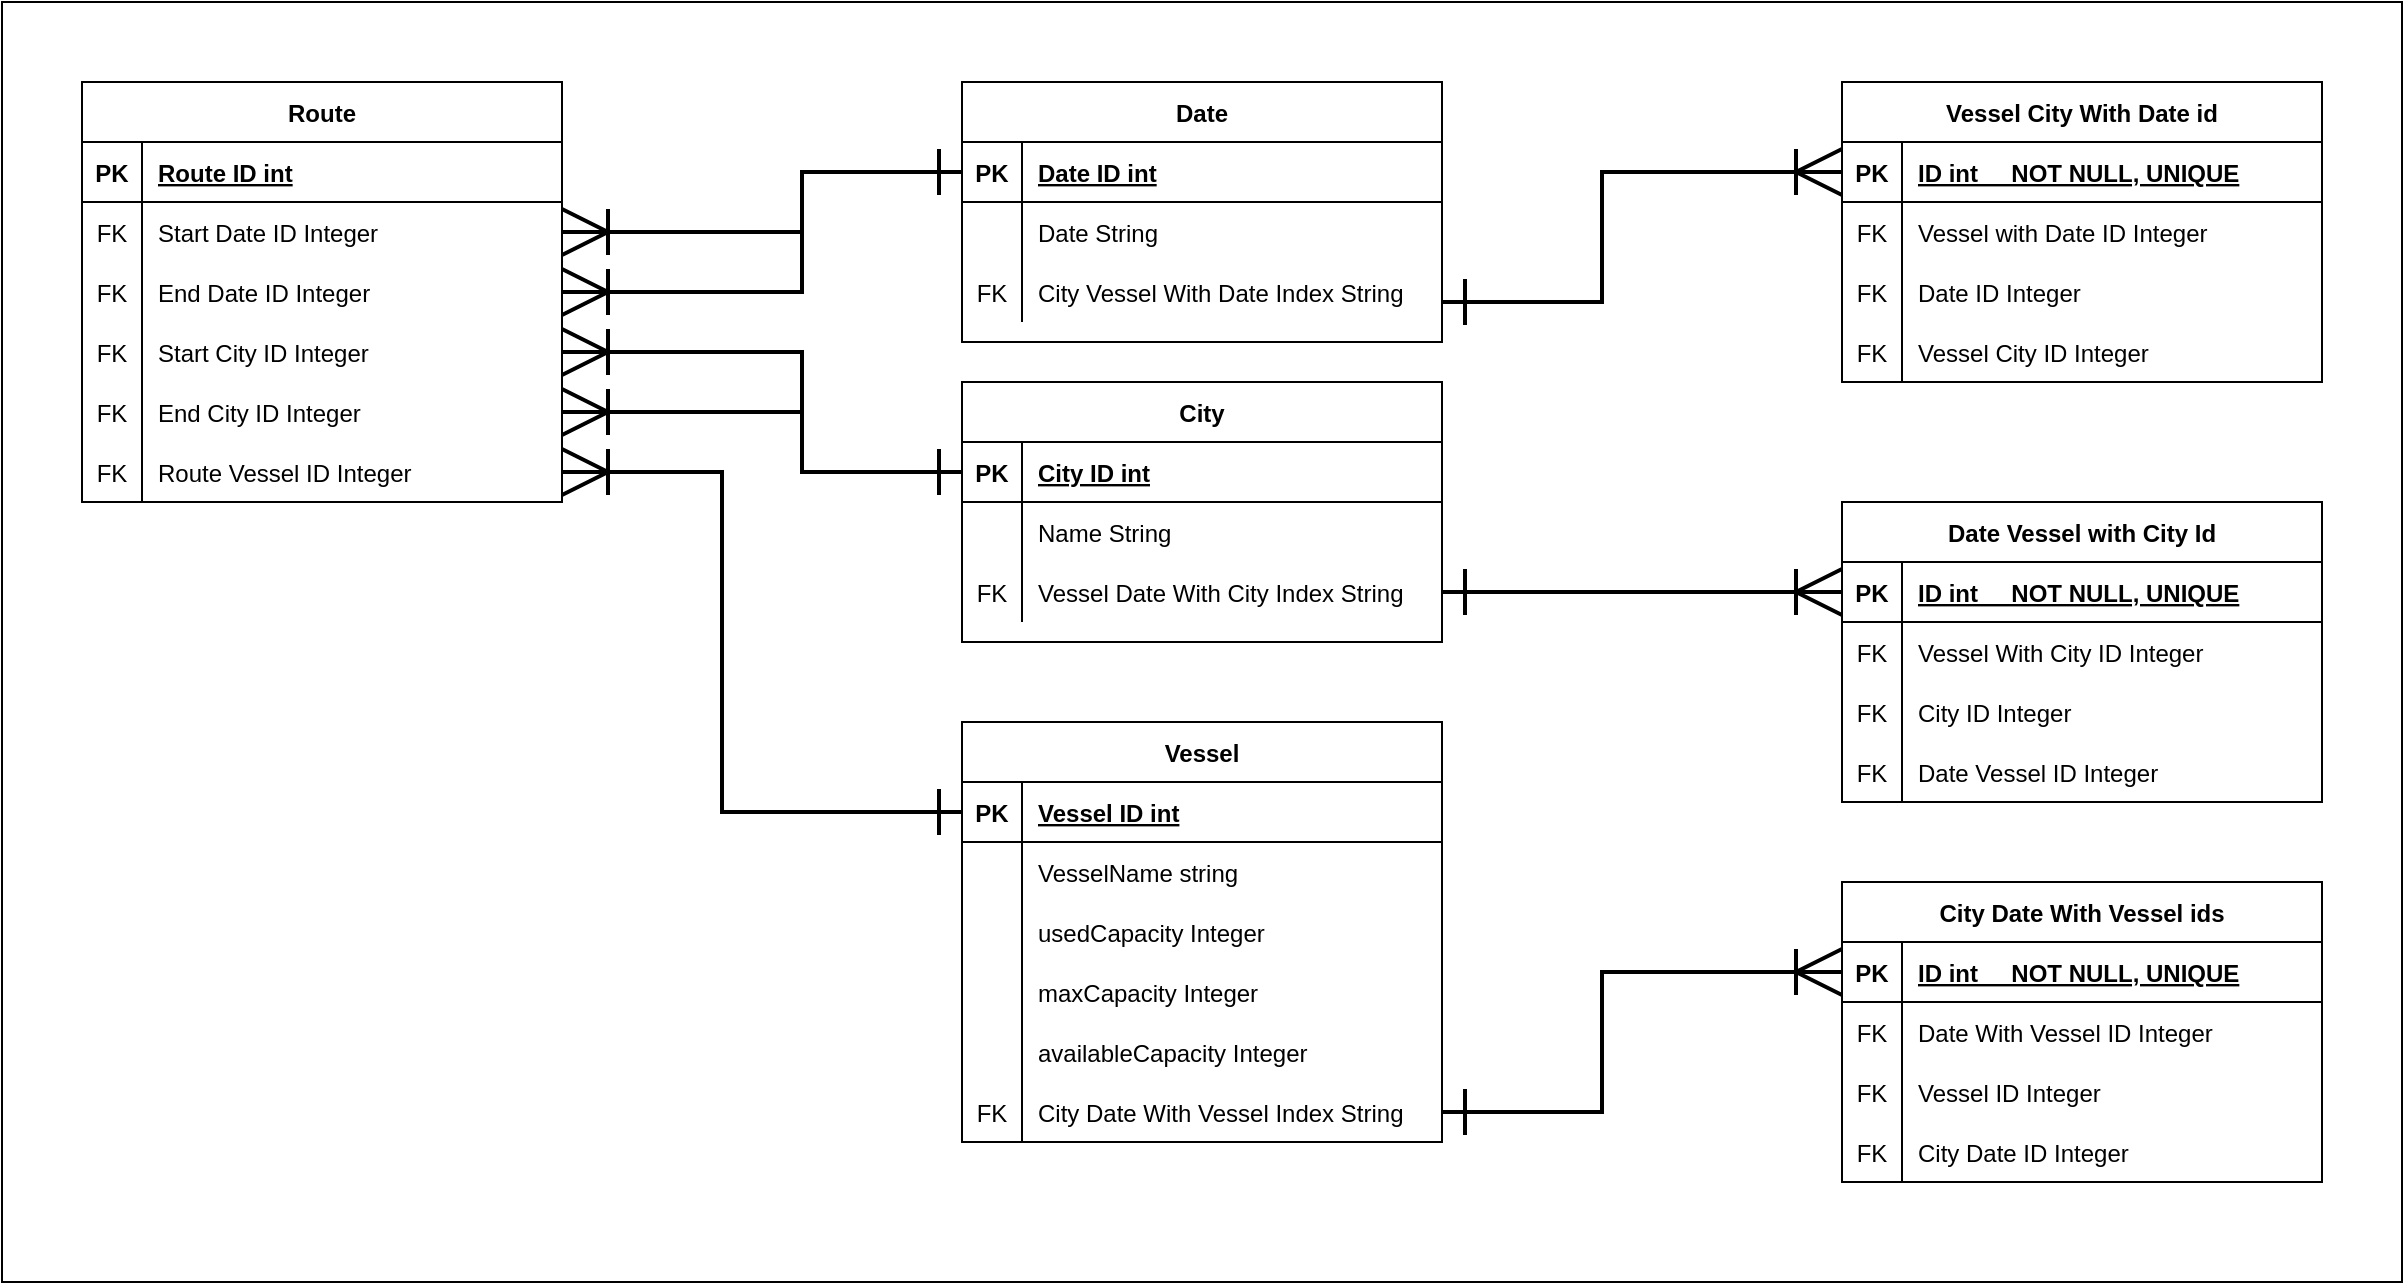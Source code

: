 <mxfile version="22.0.8" type="github">
  <diagram id="R2lEEEUBdFMjLlhIrx00" name="Page-1">
    <mxGraphModel dx="2074" dy="1162" grid="1" gridSize="10" guides="1" tooltips="1" connect="1" arrows="1" fold="1" page="1" pageScale="1" pageWidth="850" pageHeight="1100" math="0" shadow="0" extFonts="Permanent Marker^https://fonts.googleapis.com/css?family=Permanent+Marker">
      <root>
        <mxCell id="0" />
        <mxCell id="1" parent="0" />
        <mxCell id="IeL6ShTfM_0_HczRU4Za-146" value="" style="rounded=0;whiteSpace=wrap;html=1;" vertex="1" parent="1">
          <mxGeometry x="320" y="80" width="1200" height="640" as="geometry" />
        </mxCell>
        <mxCell id="C-vyLk0tnHw3VtMMgP7b-13" value="Date" style="shape=table;startSize=30;container=1;collapsible=1;childLayout=tableLayout;fixedRows=1;rowLines=0;fontStyle=1;align=center;resizeLast=1;" parent="1" vertex="1">
          <mxGeometry x="800" y="120" width="240" height="130" as="geometry" />
        </mxCell>
        <mxCell id="C-vyLk0tnHw3VtMMgP7b-14" value="" style="shape=partialRectangle;collapsible=0;dropTarget=0;pointerEvents=0;fillColor=none;points=[[0,0.5],[1,0.5]];portConstraint=eastwest;top=0;left=0;right=0;bottom=1;" parent="C-vyLk0tnHw3VtMMgP7b-13" vertex="1">
          <mxGeometry y="30" width="240" height="30" as="geometry" />
        </mxCell>
        <mxCell id="C-vyLk0tnHw3VtMMgP7b-15" value="PK" style="shape=partialRectangle;overflow=hidden;connectable=0;fillColor=none;top=0;left=0;bottom=0;right=0;fontStyle=1;" parent="C-vyLk0tnHw3VtMMgP7b-14" vertex="1">
          <mxGeometry width="30" height="30" as="geometry">
            <mxRectangle width="30" height="30" as="alternateBounds" />
          </mxGeometry>
        </mxCell>
        <mxCell id="C-vyLk0tnHw3VtMMgP7b-16" value="Date ID int" style="shape=partialRectangle;overflow=hidden;connectable=0;fillColor=none;top=0;left=0;bottom=0;right=0;align=left;spacingLeft=6;fontStyle=5;" parent="C-vyLk0tnHw3VtMMgP7b-14" vertex="1">
          <mxGeometry x="30" width="210" height="30" as="geometry">
            <mxRectangle width="210" height="30" as="alternateBounds" />
          </mxGeometry>
        </mxCell>
        <mxCell id="C-vyLk0tnHw3VtMMgP7b-17" value="" style="shape=partialRectangle;collapsible=0;dropTarget=0;pointerEvents=0;fillColor=none;points=[[0,0.5],[1,0.5]];portConstraint=eastwest;top=0;left=0;right=0;bottom=0;" parent="C-vyLk0tnHw3VtMMgP7b-13" vertex="1">
          <mxGeometry y="60" width="240" height="30" as="geometry" />
        </mxCell>
        <mxCell id="C-vyLk0tnHw3VtMMgP7b-18" value="" style="shape=partialRectangle;overflow=hidden;connectable=0;fillColor=none;top=0;left=0;bottom=0;right=0;" parent="C-vyLk0tnHw3VtMMgP7b-17" vertex="1">
          <mxGeometry width="30" height="30" as="geometry">
            <mxRectangle width="30" height="30" as="alternateBounds" />
          </mxGeometry>
        </mxCell>
        <mxCell id="C-vyLk0tnHw3VtMMgP7b-19" value="Date String" style="shape=partialRectangle;overflow=hidden;connectable=0;fillColor=none;top=0;left=0;bottom=0;right=0;align=left;spacingLeft=6;" parent="C-vyLk0tnHw3VtMMgP7b-17" vertex="1">
          <mxGeometry x="30" width="210" height="30" as="geometry">
            <mxRectangle width="210" height="30" as="alternateBounds" />
          </mxGeometry>
        </mxCell>
        <mxCell id="C-vyLk0tnHw3VtMMgP7b-20" value="" style="shape=partialRectangle;collapsible=0;dropTarget=0;pointerEvents=0;fillColor=none;points=[[0,0.5],[1,0.5]];portConstraint=eastwest;top=0;left=0;right=0;bottom=0;" parent="C-vyLk0tnHw3VtMMgP7b-13" vertex="1">
          <mxGeometry y="90" width="240" height="30" as="geometry" />
        </mxCell>
        <mxCell id="C-vyLk0tnHw3VtMMgP7b-21" value="FK" style="shape=partialRectangle;overflow=hidden;connectable=0;fillColor=none;top=0;left=0;bottom=0;right=0;" parent="C-vyLk0tnHw3VtMMgP7b-20" vertex="1">
          <mxGeometry width="30" height="30" as="geometry">
            <mxRectangle width="30" height="30" as="alternateBounds" />
          </mxGeometry>
        </mxCell>
        <mxCell id="C-vyLk0tnHw3VtMMgP7b-22" value="City Vessel With Date Index String" style="shape=partialRectangle;overflow=hidden;connectable=0;fillColor=none;top=0;left=0;bottom=0;right=0;align=left;spacingLeft=6;" parent="C-vyLk0tnHw3VtMMgP7b-20" vertex="1">
          <mxGeometry x="30" width="210" height="30" as="geometry">
            <mxRectangle width="210" height="30" as="alternateBounds" />
          </mxGeometry>
        </mxCell>
        <mxCell id="IeL6ShTfM_0_HczRU4Za-1" value="City" style="shape=table;startSize=30;container=1;collapsible=1;childLayout=tableLayout;fixedRows=1;rowLines=0;fontStyle=1;align=center;resizeLast=1;" vertex="1" parent="1">
          <mxGeometry x="800" y="270" width="240" height="130" as="geometry" />
        </mxCell>
        <mxCell id="IeL6ShTfM_0_HczRU4Za-2" value="" style="shape=partialRectangle;collapsible=0;dropTarget=0;pointerEvents=0;fillColor=none;points=[[0,0.5],[1,0.5]];portConstraint=eastwest;top=0;left=0;right=0;bottom=1;" vertex="1" parent="IeL6ShTfM_0_HczRU4Za-1">
          <mxGeometry y="30" width="240" height="30" as="geometry" />
        </mxCell>
        <mxCell id="IeL6ShTfM_0_HczRU4Za-3" value="PK" style="shape=partialRectangle;overflow=hidden;connectable=0;fillColor=none;top=0;left=0;bottom=0;right=0;fontStyle=1;" vertex="1" parent="IeL6ShTfM_0_HczRU4Za-2">
          <mxGeometry width="30" height="30" as="geometry">
            <mxRectangle width="30" height="30" as="alternateBounds" />
          </mxGeometry>
        </mxCell>
        <mxCell id="IeL6ShTfM_0_HczRU4Za-4" value="City ID int" style="shape=partialRectangle;overflow=hidden;connectable=0;fillColor=none;top=0;left=0;bottom=0;right=0;align=left;spacingLeft=6;fontStyle=5;" vertex="1" parent="IeL6ShTfM_0_HczRU4Za-2">
          <mxGeometry x="30" width="210" height="30" as="geometry">
            <mxRectangle width="210" height="30" as="alternateBounds" />
          </mxGeometry>
        </mxCell>
        <mxCell id="IeL6ShTfM_0_HczRU4Za-5" value="" style="shape=partialRectangle;collapsible=0;dropTarget=0;pointerEvents=0;fillColor=none;points=[[0,0.5],[1,0.5]];portConstraint=eastwest;top=0;left=0;right=0;bottom=0;" vertex="1" parent="IeL6ShTfM_0_HczRU4Za-1">
          <mxGeometry y="60" width="240" height="30" as="geometry" />
        </mxCell>
        <mxCell id="IeL6ShTfM_0_HczRU4Za-6" value="" style="shape=partialRectangle;overflow=hidden;connectable=0;fillColor=none;top=0;left=0;bottom=0;right=0;" vertex="1" parent="IeL6ShTfM_0_HczRU4Za-5">
          <mxGeometry width="30" height="30" as="geometry">
            <mxRectangle width="30" height="30" as="alternateBounds" />
          </mxGeometry>
        </mxCell>
        <mxCell id="IeL6ShTfM_0_HczRU4Za-7" value="Name String " style="shape=partialRectangle;overflow=hidden;connectable=0;fillColor=none;top=0;left=0;bottom=0;right=0;align=left;spacingLeft=6;" vertex="1" parent="IeL6ShTfM_0_HczRU4Za-5">
          <mxGeometry x="30" width="210" height="30" as="geometry">
            <mxRectangle width="210" height="30" as="alternateBounds" />
          </mxGeometry>
        </mxCell>
        <mxCell id="IeL6ShTfM_0_HczRU4Za-8" value="" style="shape=partialRectangle;collapsible=0;dropTarget=0;pointerEvents=0;fillColor=none;points=[[0,0.5],[1,0.5]];portConstraint=eastwest;top=0;left=0;right=0;bottom=0;" vertex="1" parent="IeL6ShTfM_0_HczRU4Za-1">
          <mxGeometry y="90" width="240" height="30" as="geometry" />
        </mxCell>
        <mxCell id="IeL6ShTfM_0_HczRU4Za-9" value="FK" style="shape=partialRectangle;overflow=hidden;connectable=0;fillColor=none;top=0;left=0;bottom=0;right=0;" vertex="1" parent="IeL6ShTfM_0_HczRU4Za-8">
          <mxGeometry width="30" height="30" as="geometry">
            <mxRectangle width="30" height="30" as="alternateBounds" />
          </mxGeometry>
        </mxCell>
        <mxCell id="IeL6ShTfM_0_HczRU4Za-10" value="Vessel Date With City Index String" style="shape=partialRectangle;overflow=hidden;connectable=0;fillColor=none;top=0;left=0;bottom=0;right=0;align=left;spacingLeft=6;" vertex="1" parent="IeL6ShTfM_0_HczRU4Za-8">
          <mxGeometry x="30" width="210" height="30" as="geometry">
            <mxRectangle width="210" height="30" as="alternateBounds" />
          </mxGeometry>
        </mxCell>
        <mxCell id="IeL6ShTfM_0_HczRU4Za-27" value="Route" style="shape=table;startSize=30;container=1;collapsible=1;childLayout=tableLayout;fixedRows=1;rowLines=0;fontStyle=1;align=center;resizeLast=1;" vertex="1" parent="1">
          <mxGeometry x="360" y="120" width="240" height="210" as="geometry" />
        </mxCell>
        <mxCell id="IeL6ShTfM_0_HczRU4Za-28" value="" style="shape=partialRectangle;collapsible=0;dropTarget=0;pointerEvents=0;fillColor=none;points=[[0,0.5],[1,0.5]];portConstraint=eastwest;top=0;left=0;right=0;bottom=1;" vertex="1" parent="IeL6ShTfM_0_HczRU4Za-27">
          <mxGeometry y="30" width="240" height="30" as="geometry" />
        </mxCell>
        <mxCell id="IeL6ShTfM_0_HczRU4Za-29" value="PK" style="shape=partialRectangle;overflow=hidden;connectable=0;fillColor=none;top=0;left=0;bottom=0;right=0;fontStyle=1;" vertex="1" parent="IeL6ShTfM_0_HczRU4Za-28">
          <mxGeometry width="30" height="30" as="geometry">
            <mxRectangle width="30" height="30" as="alternateBounds" />
          </mxGeometry>
        </mxCell>
        <mxCell id="IeL6ShTfM_0_HczRU4Za-30" value="Route ID int" style="shape=partialRectangle;overflow=hidden;connectable=0;fillColor=none;top=0;left=0;bottom=0;right=0;align=left;spacingLeft=6;fontStyle=5;" vertex="1" parent="IeL6ShTfM_0_HczRU4Za-28">
          <mxGeometry x="30" width="210" height="30" as="geometry">
            <mxRectangle width="210" height="30" as="alternateBounds" />
          </mxGeometry>
        </mxCell>
        <mxCell id="IeL6ShTfM_0_HczRU4Za-31" value="" style="shape=partialRectangle;collapsible=0;dropTarget=0;pointerEvents=0;fillColor=none;points=[[0,0.5],[1,0.5]];portConstraint=eastwest;top=0;left=0;right=0;bottom=0;" vertex="1" parent="IeL6ShTfM_0_HczRU4Za-27">
          <mxGeometry y="60" width="240" height="30" as="geometry" />
        </mxCell>
        <mxCell id="IeL6ShTfM_0_HczRU4Za-32" value="FK" style="shape=partialRectangle;overflow=hidden;connectable=0;fillColor=none;top=0;left=0;bottom=0;right=0;" vertex="1" parent="IeL6ShTfM_0_HczRU4Za-31">
          <mxGeometry width="30" height="30" as="geometry">
            <mxRectangle width="30" height="30" as="alternateBounds" />
          </mxGeometry>
        </mxCell>
        <mxCell id="IeL6ShTfM_0_HczRU4Za-33" value="Start Date ID Integer" style="shape=partialRectangle;overflow=hidden;connectable=0;fillColor=none;top=0;left=0;bottom=0;right=0;align=left;spacingLeft=6;" vertex="1" parent="IeL6ShTfM_0_HczRU4Za-31">
          <mxGeometry x="30" width="210" height="30" as="geometry">
            <mxRectangle width="210" height="30" as="alternateBounds" />
          </mxGeometry>
        </mxCell>
        <mxCell id="IeL6ShTfM_0_HczRU4Za-34" value="" style="shape=partialRectangle;collapsible=0;dropTarget=0;pointerEvents=0;fillColor=none;points=[[0,0.5],[1,0.5]];portConstraint=eastwest;top=0;left=0;right=0;bottom=0;" vertex="1" parent="IeL6ShTfM_0_HczRU4Za-27">
          <mxGeometry y="90" width="240" height="30" as="geometry" />
        </mxCell>
        <mxCell id="IeL6ShTfM_0_HczRU4Za-35" value="FK" style="shape=partialRectangle;overflow=hidden;connectable=0;fillColor=none;top=0;left=0;bottom=0;right=0;" vertex="1" parent="IeL6ShTfM_0_HczRU4Za-34">
          <mxGeometry width="30" height="30" as="geometry">
            <mxRectangle width="30" height="30" as="alternateBounds" />
          </mxGeometry>
        </mxCell>
        <mxCell id="IeL6ShTfM_0_HczRU4Za-36" value="End Date ID Integer" style="shape=partialRectangle;overflow=hidden;connectable=0;fillColor=none;top=0;left=0;bottom=0;right=0;align=left;spacingLeft=6;" vertex="1" parent="IeL6ShTfM_0_HczRU4Za-34">
          <mxGeometry x="30" width="210" height="30" as="geometry">
            <mxRectangle width="210" height="30" as="alternateBounds" />
          </mxGeometry>
        </mxCell>
        <mxCell id="IeL6ShTfM_0_HczRU4Za-37" value="" style="shape=partialRectangle;collapsible=0;dropTarget=0;pointerEvents=0;fillColor=none;points=[[0,0.5],[1,0.5]];portConstraint=eastwest;top=0;left=0;right=0;bottom=0;" vertex="1" parent="IeL6ShTfM_0_HczRU4Za-27">
          <mxGeometry y="120" width="240" height="30" as="geometry" />
        </mxCell>
        <mxCell id="IeL6ShTfM_0_HczRU4Za-38" value="FK" style="shape=partialRectangle;overflow=hidden;connectable=0;fillColor=none;top=0;left=0;bottom=0;right=0;" vertex="1" parent="IeL6ShTfM_0_HczRU4Za-37">
          <mxGeometry width="30" height="30" as="geometry">
            <mxRectangle width="30" height="30" as="alternateBounds" />
          </mxGeometry>
        </mxCell>
        <mxCell id="IeL6ShTfM_0_HczRU4Za-39" value="Start City ID Integer" style="shape=partialRectangle;overflow=hidden;connectable=0;fillColor=none;top=0;left=0;bottom=0;right=0;align=left;spacingLeft=6;" vertex="1" parent="IeL6ShTfM_0_HczRU4Za-37">
          <mxGeometry x="30" width="210" height="30" as="geometry">
            <mxRectangle width="210" height="30" as="alternateBounds" />
          </mxGeometry>
        </mxCell>
        <mxCell id="IeL6ShTfM_0_HczRU4Za-40" value="" style="shape=partialRectangle;collapsible=0;dropTarget=0;pointerEvents=0;fillColor=none;points=[[0,0.5],[1,0.5]];portConstraint=eastwest;top=0;left=0;right=0;bottom=0;" vertex="1" parent="IeL6ShTfM_0_HczRU4Za-27">
          <mxGeometry y="150" width="240" height="30" as="geometry" />
        </mxCell>
        <mxCell id="IeL6ShTfM_0_HczRU4Za-41" value="FK" style="shape=partialRectangle;overflow=hidden;connectable=0;fillColor=none;top=0;left=0;bottom=0;right=0;" vertex="1" parent="IeL6ShTfM_0_HczRU4Za-40">
          <mxGeometry width="30" height="30" as="geometry">
            <mxRectangle width="30" height="30" as="alternateBounds" />
          </mxGeometry>
        </mxCell>
        <mxCell id="IeL6ShTfM_0_HczRU4Za-42" value="End City ID Integer" style="shape=partialRectangle;overflow=hidden;connectable=0;fillColor=none;top=0;left=0;bottom=0;right=0;align=left;spacingLeft=6;" vertex="1" parent="IeL6ShTfM_0_HczRU4Za-40">
          <mxGeometry x="30" width="210" height="30" as="geometry">
            <mxRectangle width="210" height="30" as="alternateBounds" />
          </mxGeometry>
        </mxCell>
        <mxCell id="IeL6ShTfM_0_HczRU4Za-43" value="" style="shape=partialRectangle;collapsible=0;dropTarget=0;pointerEvents=0;fillColor=none;points=[[0,0.5],[1,0.5]];portConstraint=eastwest;top=0;left=0;right=0;bottom=0;" vertex="1" parent="IeL6ShTfM_0_HczRU4Za-27">
          <mxGeometry y="180" width="240" height="30" as="geometry" />
        </mxCell>
        <mxCell id="IeL6ShTfM_0_HczRU4Za-44" value="FK" style="shape=partialRectangle;overflow=hidden;connectable=0;fillColor=none;top=0;left=0;bottom=0;right=0;" vertex="1" parent="IeL6ShTfM_0_HczRU4Za-43">
          <mxGeometry width="30" height="30" as="geometry">
            <mxRectangle width="30" height="30" as="alternateBounds" />
          </mxGeometry>
        </mxCell>
        <mxCell id="IeL6ShTfM_0_HczRU4Za-45" value="Route Vessel ID Integer" style="shape=partialRectangle;overflow=hidden;connectable=0;fillColor=none;top=0;left=0;bottom=0;right=0;align=left;spacingLeft=6;" vertex="1" parent="IeL6ShTfM_0_HczRU4Za-43">
          <mxGeometry x="30" width="210" height="30" as="geometry">
            <mxRectangle width="210" height="30" as="alternateBounds" />
          </mxGeometry>
        </mxCell>
        <mxCell id="IeL6ShTfM_0_HczRU4Za-87" value="City Date With Vessel ids" style="shape=table;startSize=30;container=1;collapsible=1;childLayout=tableLayout;fixedRows=1;rowLines=0;fontStyle=1;align=center;resizeLast=1;" vertex="1" parent="1">
          <mxGeometry x="1240" y="520" width="240" height="150" as="geometry" />
        </mxCell>
        <mxCell id="IeL6ShTfM_0_HczRU4Za-88" value="" style="shape=partialRectangle;collapsible=0;dropTarget=0;pointerEvents=0;fillColor=none;points=[[0,0.5],[1,0.5]];portConstraint=eastwest;top=0;left=0;right=0;bottom=1;" vertex="1" parent="IeL6ShTfM_0_HczRU4Za-87">
          <mxGeometry y="30" width="240" height="30" as="geometry" />
        </mxCell>
        <mxCell id="IeL6ShTfM_0_HczRU4Za-89" value="PK" style="shape=partialRectangle;overflow=hidden;connectable=0;fillColor=none;top=0;left=0;bottom=0;right=0;fontStyle=1;" vertex="1" parent="IeL6ShTfM_0_HczRU4Za-88">
          <mxGeometry width="30" height="30" as="geometry">
            <mxRectangle width="30" height="30" as="alternateBounds" />
          </mxGeometry>
        </mxCell>
        <mxCell id="IeL6ShTfM_0_HczRU4Za-90" value="ID int     NOT NULL, UNIQUE" style="shape=partialRectangle;overflow=hidden;connectable=0;fillColor=none;top=0;left=0;bottom=0;right=0;align=left;spacingLeft=6;fontStyle=5;" vertex="1" parent="IeL6ShTfM_0_HczRU4Za-88">
          <mxGeometry x="30" width="210" height="30" as="geometry">
            <mxRectangle width="210" height="30" as="alternateBounds" />
          </mxGeometry>
        </mxCell>
        <mxCell id="IeL6ShTfM_0_HczRU4Za-91" value="" style="shape=partialRectangle;collapsible=0;dropTarget=0;pointerEvents=0;fillColor=none;points=[[0,0.5],[1,0.5]];portConstraint=eastwest;top=0;left=0;right=0;bottom=0;" vertex="1" parent="IeL6ShTfM_0_HczRU4Za-87">
          <mxGeometry y="60" width="240" height="30" as="geometry" />
        </mxCell>
        <mxCell id="IeL6ShTfM_0_HczRU4Za-92" value="FK" style="shape=partialRectangle;overflow=hidden;connectable=0;fillColor=none;top=0;left=0;bottom=0;right=0;" vertex="1" parent="IeL6ShTfM_0_HczRU4Za-91">
          <mxGeometry width="30" height="30" as="geometry">
            <mxRectangle width="30" height="30" as="alternateBounds" />
          </mxGeometry>
        </mxCell>
        <mxCell id="IeL6ShTfM_0_HczRU4Za-93" value="Date With Vessel ID Integer" style="shape=partialRectangle;overflow=hidden;connectable=0;fillColor=none;top=0;left=0;bottom=0;right=0;align=left;spacingLeft=6;" vertex="1" parent="IeL6ShTfM_0_HczRU4Za-91">
          <mxGeometry x="30" width="210" height="30" as="geometry">
            <mxRectangle width="210" height="30" as="alternateBounds" />
          </mxGeometry>
        </mxCell>
        <mxCell id="IeL6ShTfM_0_HczRU4Za-94" value="" style="shape=partialRectangle;collapsible=0;dropTarget=0;pointerEvents=0;fillColor=none;points=[[0,0.5],[1,0.5]];portConstraint=eastwest;top=0;left=0;right=0;bottom=0;" vertex="1" parent="IeL6ShTfM_0_HczRU4Za-87">
          <mxGeometry y="90" width="240" height="30" as="geometry" />
        </mxCell>
        <mxCell id="IeL6ShTfM_0_HczRU4Za-95" value="FK" style="shape=partialRectangle;overflow=hidden;connectable=0;fillColor=none;top=0;left=0;bottom=0;right=0;" vertex="1" parent="IeL6ShTfM_0_HczRU4Za-94">
          <mxGeometry width="30" height="30" as="geometry">
            <mxRectangle width="30" height="30" as="alternateBounds" />
          </mxGeometry>
        </mxCell>
        <mxCell id="IeL6ShTfM_0_HczRU4Za-96" value="Vessel ID Integer" style="shape=partialRectangle;overflow=hidden;connectable=0;fillColor=none;top=0;left=0;bottom=0;right=0;align=left;spacingLeft=6;" vertex="1" parent="IeL6ShTfM_0_HczRU4Za-94">
          <mxGeometry x="30" width="210" height="30" as="geometry">
            <mxRectangle width="210" height="30" as="alternateBounds" />
          </mxGeometry>
        </mxCell>
        <mxCell id="IeL6ShTfM_0_HczRU4Za-97" value="" style="shape=partialRectangle;collapsible=0;dropTarget=0;pointerEvents=0;fillColor=none;points=[[0,0.5],[1,0.5]];portConstraint=eastwest;top=0;left=0;right=0;bottom=0;" vertex="1" parent="IeL6ShTfM_0_HczRU4Za-87">
          <mxGeometry y="120" width="240" height="30" as="geometry" />
        </mxCell>
        <mxCell id="IeL6ShTfM_0_HczRU4Za-98" value="FK" style="shape=partialRectangle;overflow=hidden;connectable=0;fillColor=none;top=0;left=0;bottom=0;right=0;" vertex="1" parent="IeL6ShTfM_0_HczRU4Za-97">
          <mxGeometry width="30" height="30" as="geometry">
            <mxRectangle width="30" height="30" as="alternateBounds" />
          </mxGeometry>
        </mxCell>
        <mxCell id="IeL6ShTfM_0_HczRU4Za-99" value="City Date ID Integer" style="shape=partialRectangle;overflow=hidden;connectable=0;fillColor=none;top=0;left=0;bottom=0;right=0;align=left;spacingLeft=6;" vertex="1" parent="IeL6ShTfM_0_HczRU4Za-97">
          <mxGeometry x="30" width="210" height="30" as="geometry">
            <mxRectangle width="210" height="30" as="alternateBounds" />
          </mxGeometry>
        </mxCell>
        <mxCell id="IeL6ShTfM_0_HczRU4Za-106" value="Vessel City With Date id" style="shape=table;startSize=30;container=1;collapsible=1;childLayout=tableLayout;fixedRows=1;rowLines=0;fontStyle=1;align=center;resizeLast=1;" vertex="1" parent="1">
          <mxGeometry x="1240" y="120" width="240" height="150" as="geometry" />
        </mxCell>
        <mxCell id="IeL6ShTfM_0_HczRU4Za-107" value="" style="shape=partialRectangle;collapsible=0;dropTarget=0;pointerEvents=0;fillColor=none;points=[[0,0.5],[1,0.5]];portConstraint=eastwest;top=0;left=0;right=0;bottom=1;" vertex="1" parent="IeL6ShTfM_0_HczRU4Za-106">
          <mxGeometry y="30" width="240" height="30" as="geometry" />
        </mxCell>
        <mxCell id="IeL6ShTfM_0_HczRU4Za-108" value="PK" style="shape=partialRectangle;overflow=hidden;connectable=0;fillColor=none;top=0;left=0;bottom=0;right=0;fontStyle=1;" vertex="1" parent="IeL6ShTfM_0_HczRU4Za-107">
          <mxGeometry width="30" height="30" as="geometry">
            <mxRectangle width="30" height="30" as="alternateBounds" />
          </mxGeometry>
        </mxCell>
        <mxCell id="IeL6ShTfM_0_HczRU4Za-109" value="ID int     NOT NULL, UNIQUE" style="shape=partialRectangle;overflow=hidden;connectable=0;fillColor=none;top=0;left=0;bottom=0;right=0;align=left;spacingLeft=6;fontStyle=5;" vertex="1" parent="IeL6ShTfM_0_HczRU4Za-107">
          <mxGeometry x="30" width="210" height="30" as="geometry">
            <mxRectangle width="210" height="30" as="alternateBounds" />
          </mxGeometry>
        </mxCell>
        <mxCell id="IeL6ShTfM_0_HczRU4Za-110" value="" style="shape=partialRectangle;collapsible=0;dropTarget=0;pointerEvents=0;fillColor=none;points=[[0,0.5],[1,0.5]];portConstraint=eastwest;top=0;left=0;right=0;bottom=0;" vertex="1" parent="IeL6ShTfM_0_HczRU4Za-106">
          <mxGeometry y="60" width="240" height="30" as="geometry" />
        </mxCell>
        <mxCell id="IeL6ShTfM_0_HczRU4Za-111" value="FK" style="shape=partialRectangle;overflow=hidden;connectable=0;fillColor=none;top=0;left=0;bottom=0;right=0;" vertex="1" parent="IeL6ShTfM_0_HczRU4Za-110">
          <mxGeometry width="30" height="30" as="geometry">
            <mxRectangle width="30" height="30" as="alternateBounds" />
          </mxGeometry>
        </mxCell>
        <mxCell id="IeL6ShTfM_0_HczRU4Za-112" value="Vessel with Date ID Integer" style="shape=partialRectangle;overflow=hidden;connectable=0;fillColor=none;top=0;left=0;bottom=0;right=0;align=left;spacingLeft=6;" vertex="1" parent="IeL6ShTfM_0_HczRU4Za-110">
          <mxGeometry x="30" width="210" height="30" as="geometry">
            <mxRectangle width="210" height="30" as="alternateBounds" />
          </mxGeometry>
        </mxCell>
        <mxCell id="IeL6ShTfM_0_HczRU4Za-113" value="" style="shape=partialRectangle;collapsible=0;dropTarget=0;pointerEvents=0;fillColor=none;points=[[0,0.5],[1,0.5]];portConstraint=eastwest;top=0;left=0;right=0;bottom=0;" vertex="1" parent="IeL6ShTfM_0_HczRU4Za-106">
          <mxGeometry y="90" width="240" height="30" as="geometry" />
        </mxCell>
        <mxCell id="IeL6ShTfM_0_HczRU4Za-114" value="FK" style="shape=partialRectangle;overflow=hidden;connectable=0;fillColor=none;top=0;left=0;bottom=0;right=0;" vertex="1" parent="IeL6ShTfM_0_HczRU4Za-113">
          <mxGeometry width="30" height="30" as="geometry">
            <mxRectangle width="30" height="30" as="alternateBounds" />
          </mxGeometry>
        </mxCell>
        <mxCell id="IeL6ShTfM_0_HczRU4Za-115" value="Date ID Integer" style="shape=partialRectangle;overflow=hidden;connectable=0;fillColor=none;top=0;left=0;bottom=0;right=0;align=left;spacingLeft=6;" vertex="1" parent="IeL6ShTfM_0_HczRU4Za-113">
          <mxGeometry x="30" width="210" height="30" as="geometry">
            <mxRectangle width="210" height="30" as="alternateBounds" />
          </mxGeometry>
        </mxCell>
        <mxCell id="IeL6ShTfM_0_HczRU4Za-116" value="" style="shape=partialRectangle;collapsible=0;dropTarget=0;pointerEvents=0;fillColor=none;points=[[0,0.5],[1,0.5]];portConstraint=eastwest;top=0;left=0;right=0;bottom=0;" vertex="1" parent="IeL6ShTfM_0_HczRU4Za-106">
          <mxGeometry y="120" width="240" height="30" as="geometry" />
        </mxCell>
        <mxCell id="IeL6ShTfM_0_HczRU4Za-117" value="FK" style="shape=partialRectangle;overflow=hidden;connectable=0;fillColor=none;top=0;left=0;bottom=0;right=0;" vertex="1" parent="IeL6ShTfM_0_HczRU4Za-116">
          <mxGeometry width="30" height="30" as="geometry">
            <mxRectangle width="30" height="30" as="alternateBounds" />
          </mxGeometry>
        </mxCell>
        <mxCell id="IeL6ShTfM_0_HczRU4Za-118" value="Vessel City ID Integer" style="shape=partialRectangle;overflow=hidden;connectable=0;fillColor=none;top=0;left=0;bottom=0;right=0;align=left;spacingLeft=6;" vertex="1" parent="IeL6ShTfM_0_HczRU4Za-116">
          <mxGeometry x="30" width="210" height="30" as="geometry">
            <mxRectangle width="210" height="30" as="alternateBounds" />
          </mxGeometry>
        </mxCell>
        <mxCell id="IeL6ShTfM_0_HczRU4Za-119" value="Date Vessel with City Id" style="shape=table;startSize=30;container=1;collapsible=1;childLayout=tableLayout;fixedRows=1;rowLines=0;fontStyle=1;align=center;resizeLast=1;" vertex="1" parent="1">
          <mxGeometry x="1240" y="330" width="240" height="150" as="geometry" />
        </mxCell>
        <mxCell id="IeL6ShTfM_0_HczRU4Za-120" value="" style="shape=partialRectangle;collapsible=0;dropTarget=0;pointerEvents=0;fillColor=none;points=[[0,0.5],[1,0.5]];portConstraint=eastwest;top=0;left=0;right=0;bottom=1;" vertex="1" parent="IeL6ShTfM_0_HczRU4Za-119">
          <mxGeometry y="30" width="240" height="30" as="geometry" />
        </mxCell>
        <mxCell id="IeL6ShTfM_0_HczRU4Za-121" value="PK" style="shape=partialRectangle;overflow=hidden;connectable=0;fillColor=none;top=0;left=0;bottom=0;right=0;fontStyle=1;" vertex="1" parent="IeL6ShTfM_0_HczRU4Za-120">
          <mxGeometry width="30" height="30" as="geometry">
            <mxRectangle width="30" height="30" as="alternateBounds" />
          </mxGeometry>
        </mxCell>
        <mxCell id="IeL6ShTfM_0_HczRU4Za-122" value="ID int     NOT NULL, UNIQUE" style="shape=partialRectangle;overflow=hidden;connectable=0;fillColor=none;top=0;left=0;bottom=0;right=0;align=left;spacingLeft=6;fontStyle=5;" vertex="1" parent="IeL6ShTfM_0_HczRU4Za-120">
          <mxGeometry x="30" width="210" height="30" as="geometry">
            <mxRectangle width="210" height="30" as="alternateBounds" />
          </mxGeometry>
        </mxCell>
        <mxCell id="IeL6ShTfM_0_HczRU4Za-123" value="" style="shape=partialRectangle;collapsible=0;dropTarget=0;pointerEvents=0;fillColor=none;points=[[0,0.5],[1,0.5]];portConstraint=eastwest;top=0;left=0;right=0;bottom=0;" vertex="1" parent="IeL6ShTfM_0_HczRU4Za-119">
          <mxGeometry y="60" width="240" height="30" as="geometry" />
        </mxCell>
        <mxCell id="IeL6ShTfM_0_HczRU4Za-124" value="FK" style="shape=partialRectangle;overflow=hidden;connectable=0;fillColor=none;top=0;left=0;bottom=0;right=0;" vertex="1" parent="IeL6ShTfM_0_HczRU4Za-123">
          <mxGeometry width="30" height="30" as="geometry">
            <mxRectangle width="30" height="30" as="alternateBounds" />
          </mxGeometry>
        </mxCell>
        <mxCell id="IeL6ShTfM_0_HczRU4Za-125" value="Vessel With City ID Integer" style="shape=partialRectangle;overflow=hidden;connectable=0;fillColor=none;top=0;left=0;bottom=0;right=0;align=left;spacingLeft=6;" vertex="1" parent="IeL6ShTfM_0_HczRU4Za-123">
          <mxGeometry x="30" width="210" height="30" as="geometry">
            <mxRectangle width="210" height="30" as="alternateBounds" />
          </mxGeometry>
        </mxCell>
        <mxCell id="IeL6ShTfM_0_HczRU4Za-126" value="" style="shape=partialRectangle;collapsible=0;dropTarget=0;pointerEvents=0;fillColor=none;points=[[0,0.5],[1,0.5]];portConstraint=eastwest;top=0;left=0;right=0;bottom=0;" vertex="1" parent="IeL6ShTfM_0_HczRU4Za-119">
          <mxGeometry y="90" width="240" height="30" as="geometry" />
        </mxCell>
        <mxCell id="IeL6ShTfM_0_HczRU4Za-127" value="FK" style="shape=partialRectangle;overflow=hidden;connectable=0;fillColor=none;top=0;left=0;bottom=0;right=0;" vertex="1" parent="IeL6ShTfM_0_HczRU4Za-126">
          <mxGeometry width="30" height="30" as="geometry">
            <mxRectangle width="30" height="30" as="alternateBounds" />
          </mxGeometry>
        </mxCell>
        <mxCell id="IeL6ShTfM_0_HczRU4Za-128" value="City ID Integer" style="shape=partialRectangle;overflow=hidden;connectable=0;fillColor=none;top=0;left=0;bottom=0;right=0;align=left;spacingLeft=6;" vertex="1" parent="IeL6ShTfM_0_HczRU4Za-126">
          <mxGeometry x="30" width="210" height="30" as="geometry">
            <mxRectangle width="210" height="30" as="alternateBounds" />
          </mxGeometry>
        </mxCell>
        <mxCell id="IeL6ShTfM_0_HczRU4Za-129" value="" style="shape=partialRectangle;collapsible=0;dropTarget=0;pointerEvents=0;fillColor=none;points=[[0,0.5],[1,0.5]];portConstraint=eastwest;top=0;left=0;right=0;bottom=0;" vertex="1" parent="IeL6ShTfM_0_HczRU4Za-119">
          <mxGeometry y="120" width="240" height="30" as="geometry" />
        </mxCell>
        <mxCell id="IeL6ShTfM_0_HczRU4Za-130" value="FK" style="shape=partialRectangle;overflow=hidden;connectable=0;fillColor=none;top=0;left=0;bottom=0;right=0;" vertex="1" parent="IeL6ShTfM_0_HczRU4Za-129">
          <mxGeometry width="30" height="30" as="geometry">
            <mxRectangle width="30" height="30" as="alternateBounds" />
          </mxGeometry>
        </mxCell>
        <mxCell id="IeL6ShTfM_0_HczRU4Za-131" value="Date Vessel ID Integer" style="shape=partialRectangle;overflow=hidden;connectable=0;fillColor=none;top=0;left=0;bottom=0;right=0;align=left;spacingLeft=6;" vertex="1" parent="IeL6ShTfM_0_HczRU4Za-129">
          <mxGeometry x="30" width="210" height="30" as="geometry">
            <mxRectangle width="210" height="30" as="alternateBounds" />
          </mxGeometry>
        </mxCell>
        <mxCell id="IeL6ShTfM_0_HczRU4Za-132" style="edgeStyle=orthogonalEdgeStyle;rounded=0;orthogonalLoop=1;jettySize=auto;html=1;entryX=0;entryY=0.5;entryDx=0;entryDy=0;startArrow=ERoneToMany;startFill=0;targetPerimeterSpacing=0;strokeWidth=2;endArrow=ERone;endFill=0;endSize=20;startSize=20;" edge="1" parent="1" source="IeL6ShTfM_0_HczRU4Za-31" target="C-vyLk0tnHw3VtMMgP7b-14">
          <mxGeometry relative="1" as="geometry">
            <Array as="points">
              <mxPoint x="720" y="195" />
              <mxPoint x="720" y="165" />
            </Array>
          </mxGeometry>
        </mxCell>
        <mxCell id="IeL6ShTfM_0_HczRU4Za-133" style="edgeStyle=orthogonalEdgeStyle;rounded=0;orthogonalLoop=1;jettySize=auto;html=1;startArrow=ERoneToMany;startFill=0;targetPerimeterSpacing=0;strokeWidth=2;endArrow=ERone;endFill=0;exitX=1;exitY=0.5;exitDx=0;exitDy=0;endSize=20;startSize=20;" edge="1" parent="1" source="IeL6ShTfM_0_HczRU4Za-34" target="C-vyLk0tnHw3VtMMgP7b-14">
          <mxGeometry relative="1" as="geometry">
            <mxPoint x="639.52" y="221" as="sourcePoint" />
            <mxPoint x="770" y="190" as="targetPoint" />
            <Array as="points">
              <mxPoint x="720" y="225" />
              <mxPoint x="720" y="165" />
            </Array>
          </mxGeometry>
        </mxCell>
        <mxCell id="IeL6ShTfM_0_HczRU4Za-135" style="edgeStyle=orthogonalEdgeStyle;rounded=0;orthogonalLoop=1;jettySize=auto;html=1;entryX=0;entryY=0.5;entryDx=0;entryDy=0;startArrow=ERoneToMany;startFill=0;targetPerimeterSpacing=0;strokeWidth=2;endArrow=ERone;endFill=0;exitX=1;exitY=0.5;exitDx=0;exitDy=0;endSize=20;startSize=20;" edge="1" parent="1" source="IeL6ShTfM_0_HczRU4Za-37" target="IeL6ShTfM_0_HczRU4Za-2">
          <mxGeometry relative="1" as="geometry">
            <mxPoint x="639.52" y="261" as="sourcePoint" />
            <mxPoint x="799.52" y="230" as="targetPoint" />
            <Array as="points">
              <mxPoint x="720" y="255" />
              <mxPoint x="720" y="315" />
            </Array>
          </mxGeometry>
        </mxCell>
        <mxCell id="IeL6ShTfM_0_HczRU4Za-136" style="edgeStyle=orthogonalEdgeStyle;rounded=0;orthogonalLoop=1;jettySize=auto;html=1;entryX=0;entryY=0.5;entryDx=0;entryDy=0;startArrow=ERoneToMany;startFill=0;targetPerimeterSpacing=0;strokeWidth=2;endArrow=ERone;endFill=0;exitX=1;exitY=0.5;exitDx=0;exitDy=0;endSize=20;startSize=20;" edge="1" parent="1" source="IeL6ShTfM_0_HczRU4Za-40" target="IeL6ShTfM_0_HczRU4Za-2">
          <mxGeometry relative="1" as="geometry">
            <mxPoint x="639.52" y="290" as="sourcePoint" />
            <mxPoint x="800" y="354" as="targetPoint" />
            <Array as="points">
              <mxPoint x="720" y="285" />
              <mxPoint x="720" y="315" />
            </Array>
          </mxGeometry>
        </mxCell>
        <mxCell id="C-vyLk0tnHw3VtMMgP7b-23" value="Vessel" style="shape=table;startSize=30;container=1;collapsible=1;childLayout=tableLayout;fixedRows=1;rowLines=0;fontStyle=1;align=center;resizeLast=1;" parent="1" vertex="1">
          <mxGeometry x="800" y="440" width="240" height="210" as="geometry" />
        </mxCell>
        <mxCell id="C-vyLk0tnHw3VtMMgP7b-24" value="" style="shape=partialRectangle;collapsible=0;dropTarget=0;pointerEvents=0;fillColor=none;points=[[0,0.5],[1,0.5]];portConstraint=eastwest;top=0;left=0;right=0;bottom=1;" parent="C-vyLk0tnHw3VtMMgP7b-23" vertex="1">
          <mxGeometry y="30" width="240" height="30" as="geometry" />
        </mxCell>
        <mxCell id="C-vyLk0tnHw3VtMMgP7b-25" value="PK" style="shape=partialRectangle;overflow=hidden;connectable=0;fillColor=none;top=0;left=0;bottom=0;right=0;fontStyle=1;" parent="C-vyLk0tnHw3VtMMgP7b-24" vertex="1">
          <mxGeometry width="30" height="30" as="geometry">
            <mxRectangle width="30" height="30" as="alternateBounds" />
          </mxGeometry>
        </mxCell>
        <mxCell id="C-vyLk0tnHw3VtMMgP7b-26" value="Vessel ID int" style="shape=partialRectangle;overflow=hidden;connectable=0;fillColor=none;top=0;left=0;bottom=0;right=0;align=left;spacingLeft=6;fontStyle=5;" parent="C-vyLk0tnHw3VtMMgP7b-24" vertex="1">
          <mxGeometry x="30" width="210" height="30" as="geometry">
            <mxRectangle width="210" height="30" as="alternateBounds" />
          </mxGeometry>
        </mxCell>
        <mxCell id="C-vyLk0tnHw3VtMMgP7b-27" value="" style="shape=partialRectangle;collapsible=0;dropTarget=0;pointerEvents=0;fillColor=none;points=[[0,0.5],[1,0.5]];portConstraint=eastwest;top=0;left=0;right=0;bottom=0;" parent="C-vyLk0tnHw3VtMMgP7b-23" vertex="1">
          <mxGeometry y="60" width="240" height="30" as="geometry" />
        </mxCell>
        <mxCell id="C-vyLk0tnHw3VtMMgP7b-28" value="" style="shape=partialRectangle;overflow=hidden;connectable=0;fillColor=none;top=0;left=0;bottom=0;right=0;" parent="C-vyLk0tnHw3VtMMgP7b-27" vertex="1">
          <mxGeometry width="30" height="30" as="geometry">
            <mxRectangle width="30" height="30" as="alternateBounds" />
          </mxGeometry>
        </mxCell>
        <mxCell id="C-vyLk0tnHw3VtMMgP7b-29" value="VesselName string" style="shape=partialRectangle;overflow=hidden;connectable=0;fillColor=none;top=0;left=0;bottom=0;right=0;align=left;spacingLeft=6;" parent="C-vyLk0tnHw3VtMMgP7b-27" vertex="1">
          <mxGeometry x="30" width="210" height="30" as="geometry">
            <mxRectangle width="210" height="30" as="alternateBounds" />
          </mxGeometry>
        </mxCell>
        <mxCell id="IeL6ShTfM_0_HczRU4Za-12" value="" style="shape=partialRectangle;collapsible=0;dropTarget=0;pointerEvents=0;fillColor=none;points=[[0,0.5],[1,0.5]];portConstraint=eastwest;top=0;left=0;right=0;bottom=0;" vertex="1" parent="C-vyLk0tnHw3VtMMgP7b-23">
          <mxGeometry y="90" width="240" height="30" as="geometry" />
        </mxCell>
        <mxCell id="IeL6ShTfM_0_HczRU4Za-13" value="" style="shape=partialRectangle;overflow=hidden;connectable=0;fillColor=none;top=0;left=0;bottom=0;right=0;" vertex="1" parent="IeL6ShTfM_0_HczRU4Za-12">
          <mxGeometry width="30" height="30" as="geometry">
            <mxRectangle width="30" height="30" as="alternateBounds" />
          </mxGeometry>
        </mxCell>
        <mxCell id="IeL6ShTfM_0_HczRU4Za-14" value="usedCapacity Integer " style="shape=partialRectangle;overflow=hidden;connectable=0;fillColor=none;top=0;left=0;bottom=0;right=0;align=left;spacingLeft=6;" vertex="1" parent="IeL6ShTfM_0_HczRU4Za-12">
          <mxGeometry x="30" width="210" height="30" as="geometry">
            <mxRectangle width="210" height="30" as="alternateBounds" />
          </mxGeometry>
        </mxCell>
        <mxCell id="IeL6ShTfM_0_HczRU4Za-15" value="" style="shape=partialRectangle;collapsible=0;dropTarget=0;pointerEvents=0;fillColor=none;points=[[0,0.5],[1,0.5]];portConstraint=eastwest;top=0;left=0;right=0;bottom=0;" vertex="1" parent="C-vyLk0tnHw3VtMMgP7b-23">
          <mxGeometry y="120" width="240" height="30" as="geometry" />
        </mxCell>
        <mxCell id="IeL6ShTfM_0_HczRU4Za-16" value="" style="shape=partialRectangle;overflow=hidden;connectable=0;fillColor=none;top=0;left=0;bottom=0;right=0;" vertex="1" parent="IeL6ShTfM_0_HczRU4Za-15">
          <mxGeometry width="30" height="30" as="geometry">
            <mxRectangle width="30" height="30" as="alternateBounds" />
          </mxGeometry>
        </mxCell>
        <mxCell id="IeL6ShTfM_0_HczRU4Za-17" value="maxCapacity Integer " style="shape=partialRectangle;overflow=hidden;connectable=0;fillColor=none;top=0;left=0;bottom=0;right=0;align=left;spacingLeft=6;" vertex="1" parent="IeL6ShTfM_0_HczRU4Za-15">
          <mxGeometry x="30" width="210" height="30" as="geometry">
            <mxRectangle width="210" height="30" as="alternateBounds" />
          </mxGeometry>
        </mxCell>
        <mxCell id="IeL6ShTfM_0_HczRU4Za-18" value="" style="shape=partialRectangle;collapsible=0;dropTarget=0;pointerEvents=0;fillColor=none;points=[[0,0.5],[1,0.5]];portConstraint=eastwest;top=0;left=0;right=0;bottom=0;" vertex="1" parent="C-vyLk0tnHw3VtMMgP7b-23">
          <mxGeometry y="150" width="240" height="30" as="geometry" />
        </mxCell>
        <mxCell id="IeL6ShTfM_0_HczRU4Za-19" value="" style="shape=partialRectangle;overflow=hidden;connectable=0;fillColor=none;top=0;left=0;bottom=0;right=0;" vertex="1" parent="IeL6ShTfM_0_HczRU4Za-18">
          <mxGeometry width="30" height="30" as="geometry">
            <mxRectangle width="30" height="30" as="alternateBounds" />
          </mxGeometry>
        </mxCell>
        <mxCell id="IeL6ShTfM_0_HczRU4Za-20" value="availableCapacity Integer" style="shape=partialRectangle;overflow=hidden;connectable=0;fillColor=none;top=0;left=0;bottom=0;right=0;align=left;spacingLeft=6;" vertex="1" parent="IeL6ShTfM_0_HczRU4Za-18">
          <mxGeometry x="30" width="210" height="30" as="geometry">
            <mxRectangle width="210" height="30" as="alternateBounds" />
          </mxGeometry>
        </mxCell>
        <mxCell id="IeL6ShTfM_0_HczRU4Za-21" value="" style="shape=partialRectangle;collapsible=0;dropTarget=0;pointerEvents=0;fillColor=none;points=[[0,0.5],[1,0.5]];portConstraint=eastwest;top=0;left=0;right=0;bottom=0;" vertex="1" parent="C-vyLk0tnHw3VtMMgP7b-23">
          <mxGeometry y="180" width="240" height="30" as="geometry" />
        </mxCell>
        <mxCell id="IeL6ShTfM_0_HczRU4Za-22" value="FK" style="shape=partialRectangle;overflow=hidden;connectable=0;fillColor=none;top=0;left=0;bottom=0;right=0;" vertex="1" parent="IeL6ShTfM_0_HczRU4Za-21">
          <mxGeometry width="30" height="30" as="geometry">
            <mxRectangle width="30" height="30" as="alternateBounds" />
          </mxGeometry>
        </mxCell>
        <mxCell id="IeL6ShTfM_0_HczRU4Za-23" value="City Date With Vessel Index String" style="shape=partialRectangle;overflow=hidden;connectable=0;fillColor=none;top=0;left=0;bottom=0;right=0;align=left;spacingLeft=6;" vertex="1" parent="IeL6ShTfM_0_HczRU4Za-21">
          <mxGeometry x="30" width="210" height="30" as="geometry">
            <mxRectangle width="210" height="30" as="alternateBounds" />
          </mxGeometry>
        </mxCell>
        <mxCell id="IeL6ShTfM_0_HczRU4Za-137" style="edgeStyle=orthogonalEdgeStyle;rounded=0;orthogonalLoop=1;jettySize=auto;html=1;entryX=0;entryY=0.5;entryDx=0;entryDy=0;startArrow=ERoneToMany;startFill=0;targetPerimeterSpacing=0;strokeWidth=2;endArrow=ERone;endFill=0;exitX=1;exitY=0.5;exitDx=0;exitDy=0;endSize=20;startSize=20;" edge="1" parent="1" source="IeL6ShTfM_0_HczRU4Za-43" target="C-vyLk0tnHw3VtMMgP7b-24">
          <mxGeometry relative="1" as="geometry">
            <mxPoint x="640" y="320" as="sourcePoint" />
            <mxPoint x="800.48" y="384" as="targetPoint" />
            <Array as="points">
              <mxPoint x="680" y="315" />
              <mxPoint x="680" y="485" />
            </Array>
          </mxGeometry>
        </mxCell>
        <mxCell id="IeL6ShTfM_0_HczRU4Za-138" style="edgeStyle=orthogonalEdgeStyle;rounded=0;orthogonalLoop=1;jettySize=auto;html=1;entryX=1;entryY=0.5;entryDx=0;entryDy=0;startArrow=ERoneToMany;startFill=0;targetPerimeterSpacing=0;strokeWidth=2;endArrow=ERone;endFill=0;endSize=20;startSize=20;sourcePerimeterSpacing=0;exitX=0;exitY=0.5;exitDx=0;exitDy=0;" edge="1" parent="1" source="IeL6ShTfM_0_HczRU4Za-88" target="IeL6ShTfM_0_HczRU4Za-21">
          <mxGeometry relative="1" as="geometry">
            <mxPoint x="1220" y="565" as="sourcePoint" />
            <mxPoint x="800" y="635" as="targetPoint" />
            <Array as="points">
              <mxPoint x="1120" y="565" />
              <mxPoint x="1120" y="635" />
            </Array>
          </mxGeometry>
        </mxCell>
        <mxCell id="IeL6ShTfM_0_HczRU4Za-140" style="edgeStyle=orthogonalEdgeStyle;rounded=0;orthogonalLoop=1;jettySize=auto;html=1;entryX=0;entryY=0.5;entryDx=0;entryDy=0;startArrow=ERone;startFill=0;targetPerimeterSpacing=0;strokeWidth=2;endArrow=ERoneToMany;endFill=0;exitX=1;exitY=0.5;exitDx=0;exitDy=0;endSize=20;startSize=20;" edge="1" parent="1" target="IeL6ShTfM_0_HczRU4Za-107">
          <mxGeometry relative="1" as="geometry">
            <mxPoint x="1040" y="230" as="sourcePoint" />
            <mxPoint x="1240" y="400" as="targetPoint" />
            <Array as="points">
              <mxPoint x="1120" y="230" />
              <mxPoint x="1120" y="165" />
            </Array>
          </mxGeometry>
        </mxCell>
        <mxCell id="IeL6ShTfM_0_HczRU4Za-141" style="edgeStyle=orthogonalEdgeStyle;rounded=0;orthogonalLoop=1;jettySize=auto;html=1;entryX=0;entryY=0.5;entryDx=0;entryDy=0;startArrow=ERone;startFill=0;targetPerimeterSpacing=0;strokeWidth=2;endArrow=ERoneToMany;endFill=0;exitX=1;exitY=0.5;exitDx=0;exitDy=0;endSize=20;startSize=20;" edge="1" parent="1" target="IeL6ShTfM_0_HczRU4Za-120">
          <mxGeometry relative="1" as="geometry">
            <mxPoint x="1040" y="375" as="sourcePoint" />
            <mxPoint x="1200" y="310" as="targetPoint" />
            <Array as="points">
              <mxPoint x="1240" y="375" />
            </Array>
          </mxGeometry>
        </mxCell>
      </root>
    </mxGraphModel>
  </diagram>
</mxfile>
